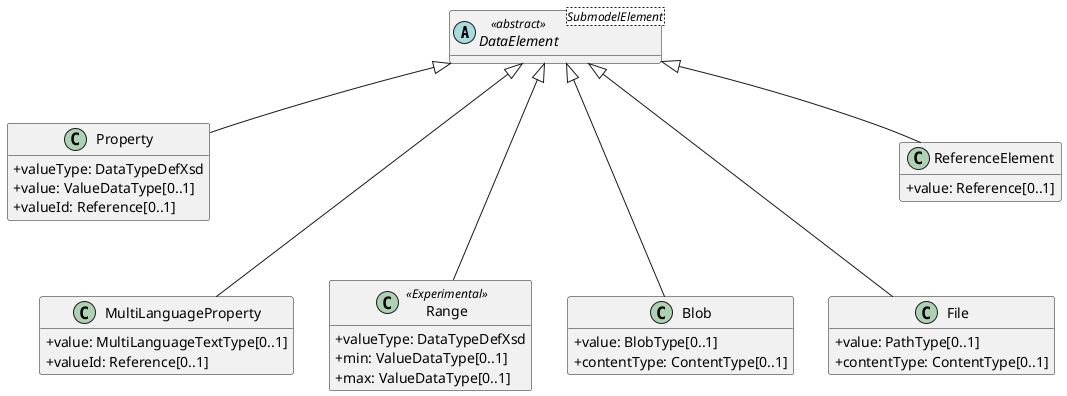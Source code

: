@startuml
skinparam classAttributeIconSize 0
hide methods

abstract class DataElement<SubmodelElement> <<abstract>> {
}
class Property {
  +valueType: DataTypeDefXsd
  +value: ValueDataType[0..1]
  +valueId: Reference[0..1]
}
class MultiLanguageProperty {
  +value: MultiLanguageTextType[0..1]
  +valueId: Reference[0..1]
}
class Range <<Experimental>> {
  +valueType: DataTypeDefXsd
  +min: ValueDataType[0..1]
  +max: ValueDataType[0..1]
}
class Blob {
  +value: BlobType[0..1]
  +contentType: ContentType[0..1]
}
class File {
  +value: PathType[0..1]
  +contentType: ContentType[0..1]
}
class ReferenceElement {
  +value: Reference[0..1]
}
DataElement <|--- Blob
DataElement <|--- File
DataElement <|--- MultiLanguageProperty
DataElement <|-- Property
DataElement <|--- Range
DataElement <|-- ReferenceElement
@enduml